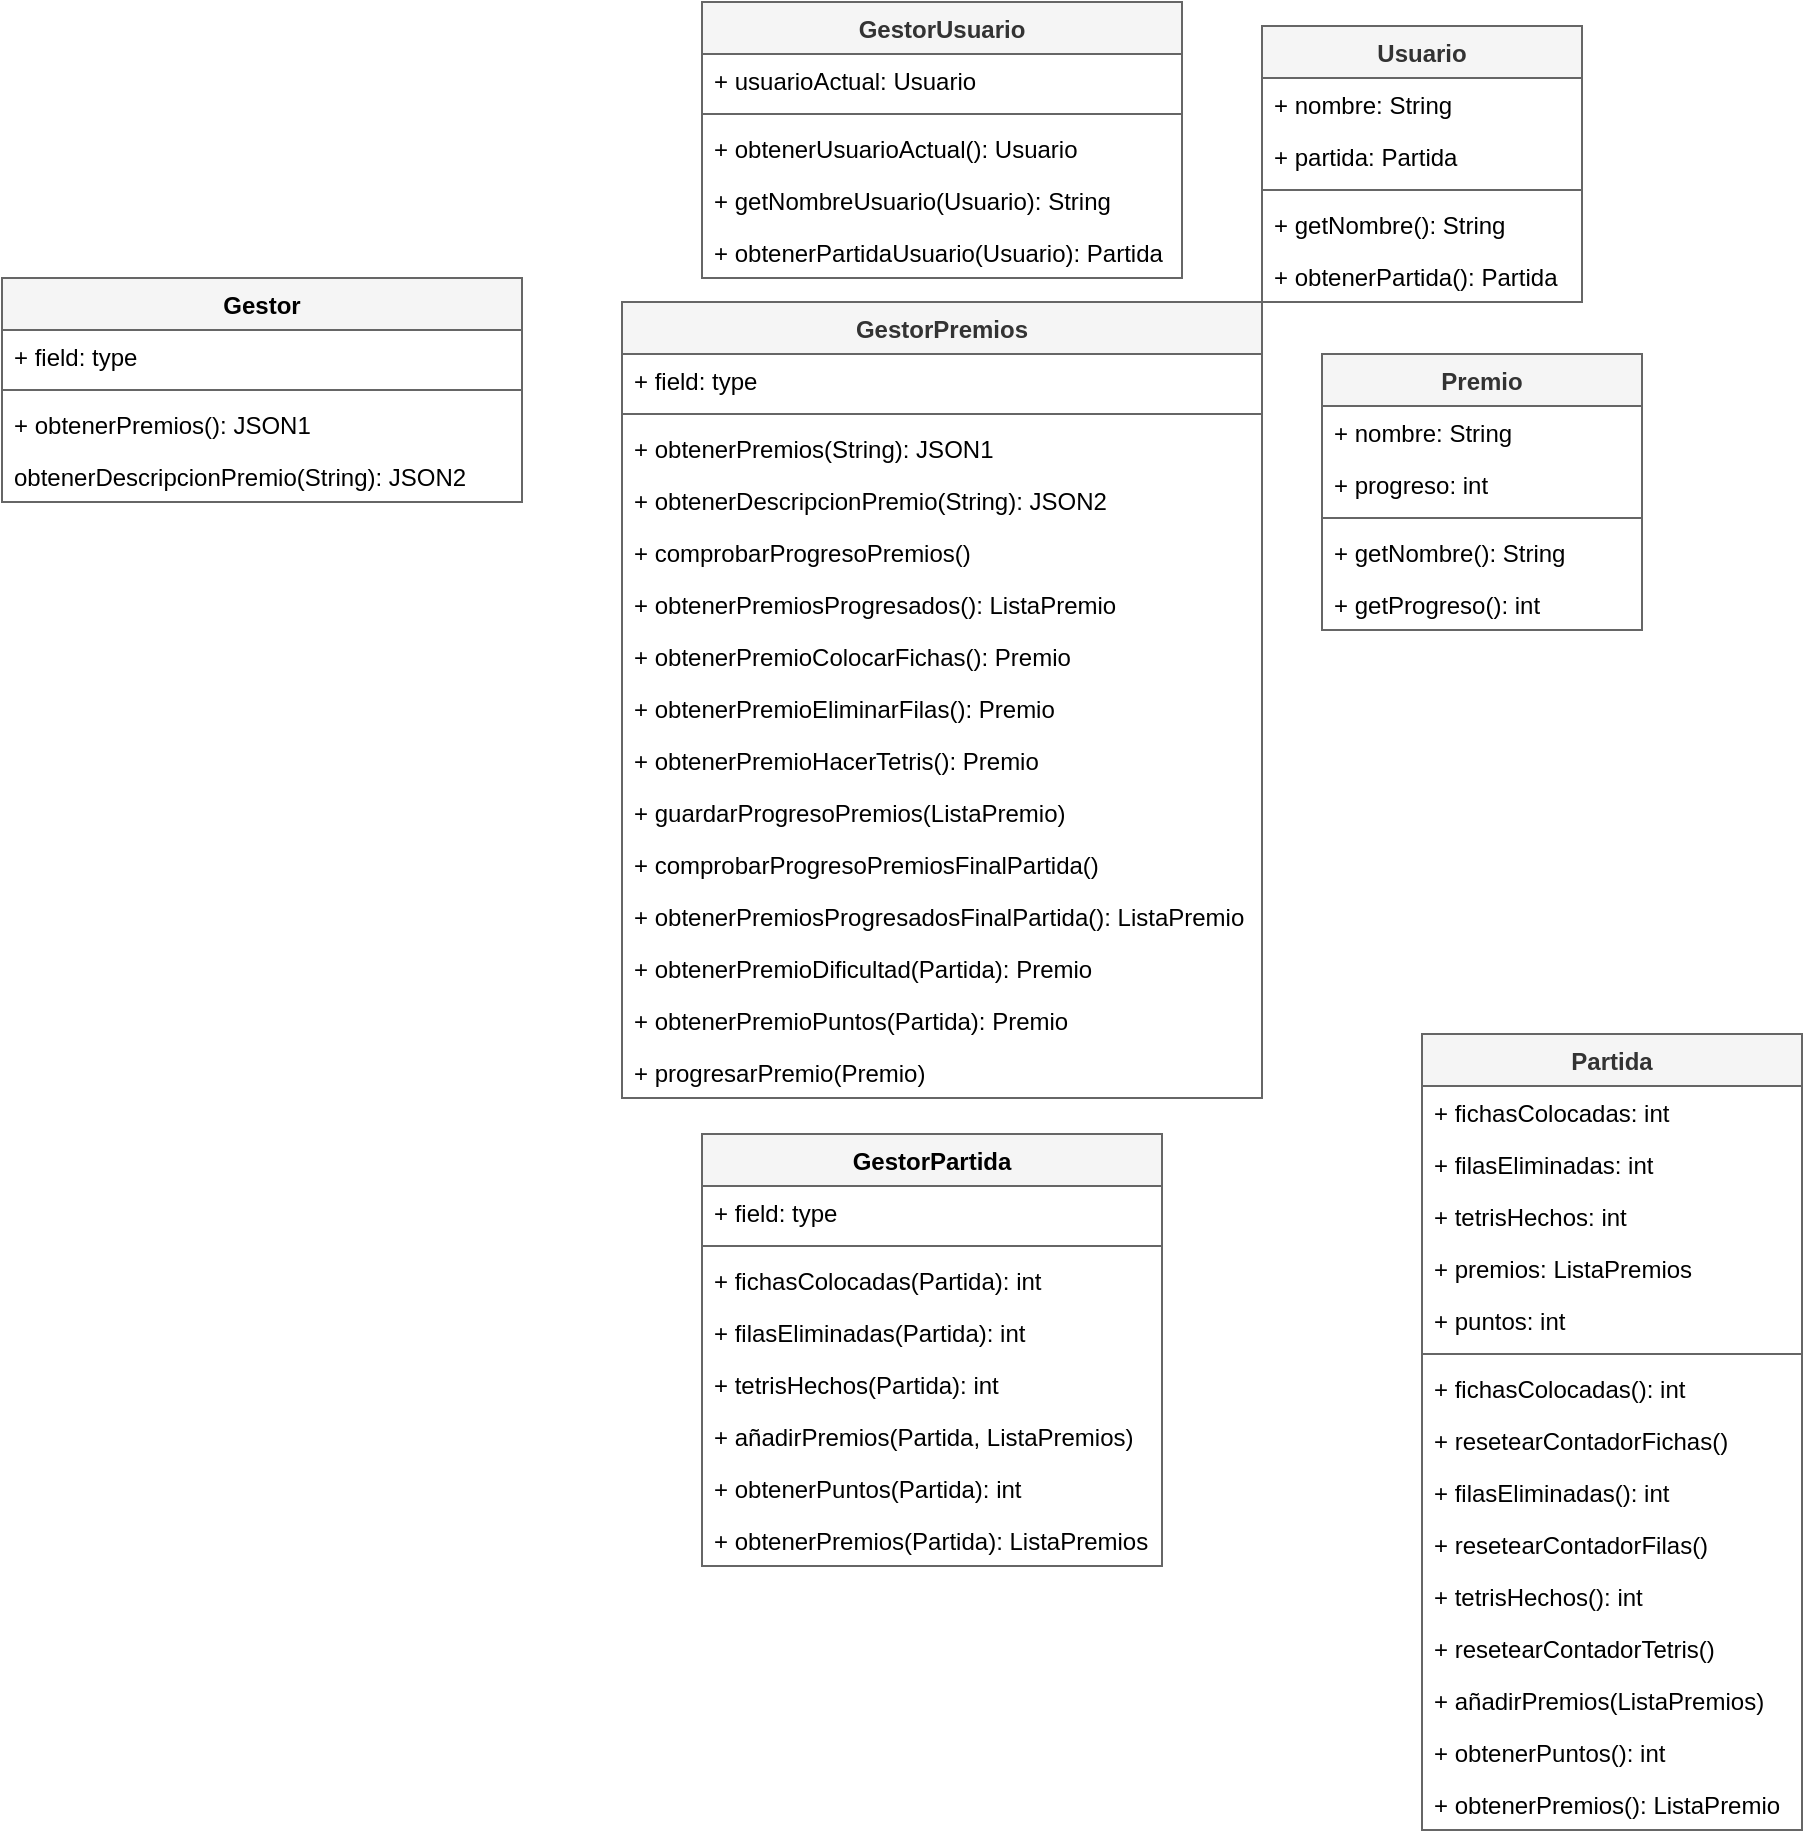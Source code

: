 <mxfile>
    <diagram id="kVLucfayqaf7nJb4R1x6" name="Page-1">
        <mxGraphModel dx="1286" dy="867" grid="1" gridSize="10" guides="1" tooltips="1" connect="1" arrows="1" fold="1" page="1" pageScale="1" pageWidth="850" pageHeight="1100" background="#FFFFFF" math="0" shadow="0">
            <root>
                <mxCell id="0"/>
                <mxCell id="1" parent="0"/>
                <mxCell id="2" value="Usuario" style="swimlane;fontStyle=1;align=center;verticalAlign=top;childLayout=stackLayout;horizontal=1;startSize=26;horizontalStack=0;resizeParent=1;resizeParentMax=0;resizeLast=0;collapsible=1;marginBottom=0;fillColor=#f5f5f5;fontColor=#333333;strokeColor=#666666;" vertex="1" parent="1">
                    <mxGeometry x="470" y="136" width="160" height="138" as="geometry"/>
                </mxCell>
                <mxCell id="3" value="+ nombre: String" style="text;strokeColor=none;fillColor=none;align=left;verticalAlign=top;spacingLeft=4;spacingRight=4;overflow=hidden;rotatable=0;points=[[0,0.5],[1,0.5]];portConstraint=eastwest;fontColor=#000000;" vertex="1" parent="2">
                    <mxGeometry y="26" width="160" height="26" as="geometry"/>
                </mxCell>
                <mxCell id="58" value="+ partida: Partida" style="text;strokeColor=none;fillColor=none;align=left;verticalAlign=top;spacingLeft=4;spacingRight=4;overflow=hidden;rotatable=0;points=[[0,0.5],[1,0.5]];portConstraint=eastwest;fontColor=#000000;" vertex="1" parent="2">
                    <mxGeometry y="52" width="160" height="26" as="geometry"/>
                </mxCell>
                <mxCell id="4" value="" style="line;strokeWidth=1;fillColor=#f5f5f5;align=left;verticalAlign=middle;spacingTop=-1;spacingLeft=3;spacingRight=3;rotatable=0;labelPosition=right;points=[];portConstraint=eastwest;fontColor=#333333;strokeColor=#666666;" vertex="1" parent="2">
                    <mxGeometry y="78" width="160" height="8" as="geometry"/>
                </mxCell>
                <mxCell id="5" value="+ getNombre(): String" style="text;strokeColor=none;fillColor=none;align=left;verticalAlign=top;spacingLeft=4;spacingRight=4;overflow=hidden;rotatable=0;points=[[0,0.5],[1,0.5]];portConstraint=eastwest;fontColor=#000000;" vertex="1" parent="2">
                    <mxGeometry y="86" width="160" height="26" as="geometry"/>
                </mxCell>
                <mxCell id="57" value="+ obtenerPartida(): Partida" style="text;strokeColor=none;fillColor=none;align=left;verticalAlign=top;spacingLeft=4;spacingRight=4;overflow=hidden;rotatable=0;points=[[0,0.5],[1,0.5]];portConstraint=eastwest;fontColor=#000000;" vertex="1" parent="2">
                    <mxGeometry y="112" width="160" height="26" as="geometry"/>
                </mxCell>
                <mxCell id="6" value="GestorUsuario" style="swimlane;fontStyle=1;align=center;verticalAlign=top;childLayout=stackLayout;horizontal=1;startSize=26;horizontalStack=0;resizeParent=1;resizeParentMax=0;resizeLast=0;collapsible=1;marginBottom=0;fillColor=#f5f5f5;fontColor=#333333;strokeColor=#666666;" vertex="1" parent="1">
                    <mxGeometry x="190" y="124" width="240" height="138" as="geometry"/>
                </mxCell>
                <mxCell id="7" value="+ usuarioActual: Usuario" style="text;strokeColor=none;fillColor=none;align=left;verticalAlign=top;spacingLeft=4;spacingRight=4;overflow=hidden;rotatable=0;points=[[0,0.5],[1,0.5]];portConstraint=eastwest;fontColor=#000000;" vertex="1" parent="6">
                    <mxGeometry y="26" width="240" height="26" as="geometry"/>
                </mxCell>
                <mxCell id="8" value="" style="line;strokeWidth=1;fillColor=#f5f5f5;align=left;verticalAlign=middle;spacingTop=-1;spacingLeft=3;spacingRight=3;rotatable=0;labelPosition=right;points=[];portConstraint=eastwest;fontColor=#333333;strokeColor=#666666;" vertex="1" parent="6">
                    <mxGeometry y="52" width="240" height="8" as="geometry"/>
                </mxCell>
                <mxCell id="9" value="+ obtenerUsuarioActual(): Usuario" style="text;strokeColor=none;fillColor=none;align=left;verticalAlign=top;spacingLeft=4;spacingRight=4;overflow=hidden;rotatable=0;points=[[0,0.5],[1,0.5]];portConstraint=eastwest;fontColor=#000000;" vertex="1" parent="6">
                    <mxGeometry y="60" width="240" height="26" as="geometry"/>
                </mxCell>
                <mxCell id="48" value="+ getNombreUsuario(Usuario): String" style="text;strokeColor=none;fillColor=none;align=left;verticalAlign=top;spacingLeft=4;spacingRight=4;overflow=hidden;rotatable=0;points=[[0,0.5],[1,0.5]];portConstraint=eastwest;fontColor=#000000;" vertex="1" parent="6">
                    <mxGeometry y="86" width="240" height="26" as="geometry"/>
                </mxCell>
                <mxCell id="50" value="+ obtenerPartidaUsuario(Usuario): Partida" style="text;strokeColor=none;fillColor=none;align=left;verticalAlign=top;spacingLeft=4;spacingRight=4;overflow=hidden;rotatable=0;points=[[0,0.5],[1,0.5]];portConstraint=eastwest;fontColor=#000000;" vertex="1" parent="6">
                    <mxGeometry y="112" width="240" height="26" as="geometry"/>
                </mxCell>
                <mxCell id="10" value="Gestor" style="swimlane;fontStyle=1;align=center;verticalAlign=top;childLayout=stackLayout;horizontal=1;startSize=26;horizontalStack=0;resizeParent=1;resizeParentMax=0;resizeLast=0;collapsible=1;marginBottom=0;fillColor=#f5f5f5;fontColor=#000000;strokeColor=#666666;" vertex="1" parent="1">
                    <mxGeometry x="-160" y="262" width="260" height="112" as="geometry"/>
                </mxCell>
                <mxCell id="11" value="+ field: type" style="text;strokeColor=none;fillColor=none;align=left;verticalAlign=top;spacingLeft=4;spacingRight=4;overflow=hidden;rotatable=0;points=[[0,0.5],[1,0.5]];portConstraint=eastwest;fontColor=#000000;" vertex="1" parent="10">
                    <mxGeometry y="26" width="260" height="26" as="geometry"/>
                </mxCell>
                <mxCell id="12" value="" style="line;strokeWidth=1;fillColor=#f5f5f5;align=left;verticalAlign=middle;spacingTop=-1;spacingLeft=3;spacingRight=3;rotatable=0;labelPosition=right;points=[];portConstraint=eastwest;fontColor=#333333;strokeColor=#666666;" vertex="1" parent="10">
                    <mxGeometry y="52" width="260" height="8" as="geometry"/>
                </mxCell>
                <mxCell id="13" value="+ obtenerPremios(): JSON1" style="text;strokeColor=none;fillColor=none;align=left;verticalAlign=top;spacingLeft=4;spacingRight=4;overflow=hidden;rotatable=0;points=[[0,0.5],[1,0.5]];portConstraint=eastwest;fontColor=#000000;" vertex="1" parent="10">
                    <mxGeometry y="60" width="260" height="26" as="geometry"/>
                </mxCell>
                <mxCell id="49" value="obtenerDescripcionPremio(String): JSON2" style="text;strokeColor=none;fillColor=none;align=left;verticalAlign=top;spacingLeft=4;spacingRight=4;overflow=hidden;rotatable=0;points=[[0,0.5],[1,0.5]];portConstraint=eastwest;fontColor=#000000;" vertex="1" parent="10">
                    <mxGeometry y="86" width="260" height="26" as="geometry"/>
                </mxCell>
                <mxCell id="14" value="GestorPremios" style="swimlane;fontStyle=1;align=center;verticalAlign=top;childLayout=stackLayout;horizontal=1;startSize=26;horizontalStack=0;resizeParent=1;resizeParentMax=0;resizeLast=0;collapsible=1;marginBottom=0;fillColor=#f5f5f5;fontColor=#333333;strokeColor=#666666;" vertex="1" parent="1">
                    <mxGeometry x="150" y="274" width="320" height="398" as="geometry"/>
                </mxCell>
                <mxCell id="15" value="+ field: type" style="text;strokeColor=none;fillColor=none;align=left;verticalAlign=top;spacingLeft=4;spacingRight=4;overflow=hidden;rotatable=0;points=[[0,0.5],[1,0.5]];portConstraint=eastwest;fontColor=#000000;" vertex="1" parent="14">
                    <mxGeometry y="26" width="320" height="26" as="geometry"/>
                </mxCell>
                <mxCell id="16" value="" style="line;strokeWidth=1;fillColor=#f5f5f5;align=left;verticalAlign=middle;spacingTop=-1;spacingLeft=3;spacingRight=3;rotatable=0;labelPosition=right;points=[];portConstraint=eastwest;fontColor=#333333;strokeColor=#666666;" vertex="1" parent="14">
                    <mxGeometry y="52" width="320" height="8" as="geometry"/>
                </mxCell>
                <mxCell id="17" value="+ obtenerPremios(String): JSON1" style="text;strokeColor=none;fillColor=none;align=left;verticalAlign=top;spacingLeft=4;spacingRight=4;overflow=hidden;rotatable=0;points=[[0,0.5],[1,0.5]];portConstraint=eastwest;fontColor=#000000;" vertex="1" parent="14">
                    <mxGeometry y="60" width="320" height="26" as="geometry"/>
                </mxCell>
                <mxCell id="51" value="+ obtenerDescripcionPremio(String): JSON2" style="text;strokeColor=none;fillColor=none;align=left;verticalAlign=top;spacingLeft=4;spacingRight=4;overflow=hidden;rotatable=0;points=[[0,0.5],[1,0.5]];portConstraint=eastwest;fontColor=#000000;" vertex="1" parent="14">
                    <mxGeometry y="86" width="320" height="26" as="geometry"/>
                </mxCell>
                <mxCell id="52" value="+ comprobarProgresoPremios()" style="text;strokeColor=none;fillColor=none;align=left;verticalAlign=top;spacingLeft=4;spacingRight=4;overflow=hidden;rotatable=0;points=[[0,0.5],[1,0.5]];portConstraint=eastwest;fontColor=#000000;" vertex="1" parent="14">
                    <mxGeometry y="112" width="320" height="26" as="geometry"/>
                </mxCell>
                <mxCell id="53" value="+ obtenerPremiosProgresados(): ListaPremio" style="text;strokeColor=none;fillColor=none;align=left;verticalAlign=top;spacingLeft=4;spacingRight=4;overflow=hidden;rotatable=0;points=[[0,0.5],[1,0.5]];portConstraint=eastwest;fontColor=#000000;" vertex="1" parent="14">
                    <mxGeometry y="138" width="320" height="26" as="geometry"/>
                </mxCell>
                <mxCell id="83" value="+ obtenerPremioColocarFichas(): Premio" style="text;strokeColor=none;fillColor=none;align=left;verticalAlign=top;spacingLeft=4;spacingRight=4;overflow=hidden;rotatable=0;points=[[0,0.5],[1,0.5]];portConstraint=eastwest;fontColor=#000000;" vertex="1" parent="14">
                    <mxGeometry y="164" width="320" height="26" as="geometry"/>
                </mxCell>
                <mxCell id="56" value="+ obtenerPremioEliminarFilas(): Premio" style="text;strokeColor=none;fillColor=none;align=left;verticalAlign=top;spacingLeft=4;spacingRight=4;overflow=hidden;rotatable=0;points=[[0,0.5],[1,0.5]];portConstraint=eastwest;fontColor=#000000;" vertex="1" parent="14">
                    <mxGeometry y="190" width="320" height="26" as="geometry"/>
                </mxCell>
                <mxCell id="55" value="+ obtenerPremioHacerTetris(): Premio" style="text;strokeColor=none;fillColor=none;align=left;verticalAlign=top;spacingLeft=4;spacingRight=4;overflow=hidden;rotatable=0;points=[[0,0.5],[1,0.5]];portConstraint=eastwest;fontColor=#000000;" vertex="1" parent="14">
                    <mxGeometry y="216" width="320" height="26" as="geometry"/>
                </mxCell>
                <mxCell id="54" value="+ guardarProgresoPremios(ListaPremio)" style="text;strokeColor=none;fillColor=none;align=left;verticalAlign=top;spacingLeft=4;spacingRight=4;overflow=hidden;rotatable=0;points=[[0,0.5],[1,0.5]];portConstraint=eastwest;fontColor=#000000;" vertex="1" parent="14">
                    <mxGeometry y="242" width="320" height="26" as="geometry"/>
                </mxCell>
                <mxCell id="71" value="+ comprobarProgresoPremiosFinalPartida()" style="text;strokeColor=none;fillColor=none;align=left;verticalAlign=top;spacingLeft=4;spacingRight=4;overflow=hidden;rotatable=0;points=[[0,0.5],[1,0.5]];portConstraint=eastwest;fontColor=#000000;" vertex="1" parent="14">
                    <mxGeometry y="268" width="320" height="26" as="geometry"/>
                </mxCell>
                <mxCell id="72" value="+ obtenerPremiosProgresadosFinalPartida(): ListaPremio" style="text;strokeColor=none;fillColor=none;align=left;verticalAlign=top;spacingLeft=4;spacingRight=4;overflow=hidden;rotatable=0;points=[[0,0.5],[1,0.5]];portConstraint=eastwest;fontColor=#000000;" vertex="1" parent="14">
                    <mxGeometry y="294" width="320" height="26" as="geometry"/>
                </mxCell>
                <mxCell id="73" value="+ obtenerPremioDificultad(Partida): Premio" style="text;strokeColor=none;fillColor=none;align=left;verticalAlign=top;spacingLeft=4;spacingRight=4;overflow=hidden;rotatable=0;points=[[0,0.5],[1,0.5]];portConstraint=eastwest;fontColor=#000000;" vertex="1" parent="14">
                    <mxGeometry y="320" width="320" height="26" as="geometry"/>
                </mxCell>
                <mxCell id="77" value="+ obtenerPremioPuntos(Partida): Premio" style="text;strokeColor=none;fillColor=none;align=left;verticalAlign=top;spacingLeft=4;spacingRight=4;overflow=hidden;rotatable=0;points=[[0,0.5],[1,0.5]];portConstraint=eastwest;fontColor=#000000;" vertex="1" parent="14">
                    <mxGeometry y="346" width="320" height="26" as="geometry"/>
                </mxCell>
                <mxCell id="80" value="+ progresarPremio(Premio)" style="text;strokeColor=none;fillColor=none;align=left;verticalAlign=top;spacingLeft=4;spacingRight=4;overflow=hidden;rotatable=0;points=[[0,0.5],[1,0.5]];portConstraint=eastwest;fontColor=#000000;" vertex="1" parent="14">
                    <mxGeometry y="372" width="320" height="26" as="geometry"/>
                </mxCell>
                <mxCell id="34" value="Partida" style="swimlane;fontStyle=1;align=center;verticalAlign=top;childLayout=stackLayout;horizontal=1;startSize=26;horizontalStack=0;resizeParent=1;resizeParentMax=0;resizeLast=0;collapsible=1;marginBottom=0;fillColor=#f5f5f5;fontColor=#333333;strokeColor=#666666;" vertex="1" parent="1">
                    <mxGeometry x="550" y="640" width="190" height="398" as="geometry"/>
                </mxCell>
                <mxCell id="35" value="+ fichasColocadas: int" style="text;strokeColor=none;fillColor=none;align=left;verticalAlign=top;spacingLeft=4;spacingRight=4;overflow=hidden;rotatable=0;points=[[0,0.5],[1,0.5]];portConstraint=eastwest;fontColor=#000000;" vertex="1" parent="34">
                    <mxGeometry y="26" width="190" height="26" as="geometry"/>
                </mxCell>
                <mxCell id="63" value="+ filasEliminadas: int" style="text;strokeColor=none;fillColor=none;align=left;verticalAlign=top;spacingLeft=4;spacingRight=4;overflow=hidden;rotatable=0;points=[[0,0.5],[1,0.5]];portConstraint=eastwest;fontColor=#000000;" vertex="1" parent="34">
                    <mxGeometry y="52" width="190" height="26" as="geometry"/>
                </mxCell>
                <mxCell id="62" value="+ tetrisHechos: int" style="text;strokeColor=none;fillColor=none;align=left;verticalAlign=top;spacingLeft=4;spacingRight=4;overflow=hidden;rotatable=0;points=[[0,0.5],[1,0.5]];portConstraint=eastwest;fontColor=#000000;" vertex="1" parent="34">
                    <mxGeometry y="78" width="190" height="26" as="geometry"/>
                </mxCell>
                <mxCell id="70" value="+ premios: ListaPremios" style="text;strokeColor=none;fillColor=none;align=left;verticalAlign=top;spacingLeft=4;spacingRight=4;overflow=hidden;rotatable=0;points=[[0,0.5],[1,0.5]];portConstraint=eastwest;fontColor=#000000;" vertex="1" parent="34">
                    <mxGeometry y="104" width="190" height="26" as="geometry"/>
                </mxCell>
                <mxCell id="76" value="+ puntos: int" style="text;strokeColor=none;fillColor=none;align=left;verticalAlign=top;spacingLeft=4;spacingRight=4;overflow=hidden;rotatable=0;points=[[0,0.5],[1,0.5]];portConstraint=eastwest;fontColor=#000000;" vertex="1" parent="34">
                    <mxGeometry y="130" width="190" height="26" as="geometry"/>
                </mxCell>
                <mxCell id="36" value="" style="line;strokeWidth=1;fillColor=#f5f5f5;align=left;verticalAlign=middle;spacingTop=-1;spacingLeft=3;spacingRight=3;rotatable=0;labelPosition=right;points=[];portConstraint=eastwest;fontColor=#333333;strokeColor=#666666;" vertex="1" parent="34">
                    <mxGeometry y="156" width="190" height="8" as="geometry"/>
                </mxCell>
                <mxCell id="37" value="+ fichasColocadas(): int" style="text;strokeColor=none;fillColor=none;align=left;verticalAlign=top;spacingLeft=4;spacingRight=4;overflow=hidden;rotatable=0;points=[[0,0.5],[1,0.5]];portConstraint=eastwest;fontColor=#000000;" vertex="1" parent="34">
                    <mxGeometry y="164" width="190" height="26" as="geometry"/>
                </mxCell>
                <mxCell id="61" value="+ resetearContadorFichas()" style="text;strokeColor=none;fillColor=none;align=left;verticalAlign=top;spacingLeft=4;spacingRight=4;overflow=hidden;rotatable=0;points=[[0,0.5],[1,0.5]];portConstraint=eastwest;fontColor=#000000;" vertex="1" parent="34">
                    <mxGeometry y="190" width="190" height="26" as="geometry"/>
                </mxCell>
                <mxCell id="60" value="+ filasEliminadas(): int" style="text;strokeColor=none;fillColor=none;align=left;verticalAlign=top;spacingLeft=4;spacingRight=4;overflow=hidden;rotatable=0;points=[[0,0.5],[1,0.5]];portConstraint=eastwest;fontColor=#000000;" vertex="1" parent="34">
                    <mxGeometry y="216" width="190" height="26" as="geometry"/>
                </mxCell>
                <mxCell id="59" value="+ resetearContadorFilas()" style="text;strokeColor=none;fillColor=none;align=left;verticalAlign=top;spacingLeft=4;spacingRight=4;overflow=hidden;rotatable=0;points=[[0,0.5],[1,0.5]];portConstraint=eastwest;fontColor=#000000;" vertex="1" parent="34">
                    <mxGeometry y="242" width="190" height="26" as="geometry"/>
                </mxCell>
                <mxCell id="65" value="+ tetrisHechos(): int" style="text;strokeColor=none;fillColor=none;align=left;verticalAlign=top;spacingLeft=4;spacingRight=4;overflow=hidden;rotatable=0;points=[[0,0.5],[1,0.5]];portConstraint=eastwest;fontColor=#000000;" vertex="1" parent="34">
                    <mxGeometry y="268" width="190" height="26" as="geometry"/>
                </mxCell>
                <mxCell id="64" value="+ resetearContadorTetris()" style="text;strokeColor=none;fillColor=none;align=left;verticalAlign=top;spacingLeft=4;spacingRight=4;overflow=hidden;rotatable=0;points=[[0,0.5],[1,0.5]];portConstraint=eastwest;fontColor=#000000;" vertex="1" parent="34">
                    <mxGeometry y="294" width="190" height="26" as="geometry"/>
                </mxCell>
                <mxCell id="69" value="+ añadirPremios(ListaPremios)" style="text;strokeColor=none;fillColor=none;align=left;verticalAlign=top;spacingLeft=4;spacingRight=4;overflow=hidden;rotatable=0;points=[[0,0.5],[1,0.5]];portConstraint=eastwest;fontColor=#000000;" vertex="1" parent="34">
                    <mxGeometry y="320" width="190" height="26" as="geometry"/>
                </mxCell>
                <mxCell id="75" value="+ obtenerPuntos(): int" style="text;strokeColor=none;fillColor=none;align=left;verticalAlign=top;spacingLeft=4;spacingRight=4;overflow=hidden;rotatable=0;points=[[0,0.5],[1,0.5]];portConstraint=eastwest;fontColor=#000000;" vertex="1" parent="34">
                    <mxGeometry y="346" width="190" height="26" as="geometry"/>
                </mxCell>
                <mxCell id="79" value="+ obtenerPremios(): ListaPremio" style="text;strokeColor=none;fillColor=none;align=left;verticalAlign=top;spacingLeft=4;spacingRight=4;overflow=hidden;rotatable=0;points=[[0,0.5],[1,0.5]];portConstraint=eastwest;fontColor=#000000;" vertex="1" parent="34">
                    <mxGeometry y="372" width="190" height="26" as="geometry"/>
                </mxCell>
                <mxCell id="38" value="Premio" style="swimlane;fontStyle=1;align=center;verticalAlign=top;childLayout=stackLayout;horizontal=1;startSize=26;horizontalStack=0;resizeParent=1;resizeParentMax=0;resizeLast=0;collapsible=1;marginBottom=0;fillColor=#f5f5f5;fontColor=#333333;strokeColor=#666666;" vertex="1" parent="1">
                    <mxGeometry x="500" y="300" width="160" height="138" as="geometry"/>
                </mxCell>
                <mxCell id="39" value="+ nombre: String" style="text;strokeColor=none;fillColor=none;align=left;verticalAlign=top;spacingLeft=4;spacingRight=4;overflow=hidden;rotatable=0;points=[[0,0.5],[1,0.5]];portConstraint=eastwest;fontColor=#000000;" vertex="1" parent="38">
                    <mxGeometry y="26" width="160" height="26" as="geometry"/>
                </mxCell>
                <mxCell id="82" value="+ progreso: int" style="text;strokeColor=none;fillColor=none;align=left;verticalAlign=top;spacingLeft=4;spacingRight=4;overflow=hidden;rotatable=0;points=[[0,0.5],[1,0.5]];portConstraint=eastwest;fontColor=#000000;" vertex="1" parent="38">
                    <mxGeometry y="52" width="160" height="26" as="geometry"/>
                </mxCell>
                <mxCell id="40" value="" style="line;strokeWidth=1;fillColor=#f5f5f5;align=left;verticalAlign=middle;spacingTop=-1;spacingLeft=3;spacingRight=3;rotatable=0;labelPosition=right;points=[];portConstraint=eastwest;fontColor=#333333;strokeColor=#666666;" vertex="1" parent="38">
                    <mxGeometry y="78" width="160" height="8" as="geometry"/>
                </mxCell>
                <mxCell id="41" value="+ getNombre(): String" style="text;strokeColor=none;fillColor=none;align=left;verticalAlign=top;spacingLeft=4;spacingRight=4;overflow=hidden;rotatable=0;points=[[0,0.5],[1,0.5]];portConstraint=eastwest;fontColor=#000000;" vertex="1" parent="38">
                    <mxGeometry y="86" width="160" height="26" as="geometry"/>
                </mxCell>
                <mxCell id="81" value="+ getProgreso(): int" style="text;strokeColor=none;fillColor=none;align=left;verticalAlign=top;spacingLeft=4;spacingRight=4;overflow=hidden;rotatable=0;points=[[0,0.5],[1,0.5]];portConstraint=eastwest;fontColor=#000000;" vertex="1" parent="38">
                    <mxGeometry y="112" width="160" height="26" as="geometry"/>
                </mxCell>
                <mxCell id="43" value="GestorPartida" style="swimlane;fontStyle=1;align=center;verticalAlign=top;childLayout=stackLayout;horizontal=1;startSize=26;horizontalStack=0;resizeParent=1;resizeParentMax=0;resizeLast=0;collapsible=1;marginBottom=0;fillColor=#f5f5f5;fontColor=#000000;strokeColor=#666666;" vertex="1" parent="1">
                    <mxGeometry x="190" y="690" width="230" height="216" as="geometry"/>
                </mxCell>
                <mxCell id="44" value="+ field: type" style="text;strokeColor=none;fillColor=none;align=left;verticalAlign=top;spacingLeft=4;spacingRight=4;overflow=hidden;rotatable=0;points=[[0,0.5],[1,0.5]];portConstraint=eastwest;fontColor=#000000;" vertex="1" parent="43">
                    <mxGeometry y="26" width="230" height="26" as="geometry"/>
                </mxCell>
                <mxCell id="45" value="" style="line;strokeWidth=1;fillColor=#f5f5f5;align=left;verticalAlign=middle;spacingTop=-1;spacingLeft=3;spacingRight=3;rotatable=0;labelPosition=right;points=[];portConstraint=eastwest;fontColor=#333333;strokeColor=#666666;" vertex="1" parent="43">
                    <mxGeometry y="52" width="230" height="8" as="geometry"/>
                </mxCell>
                <mxCell id="46" value="+ fichasColocadas(Partida): int" style="text;strokeColor=none;fillColor=none;align=left;verticalAlign=top;spacingLeft=4;spacingRight=4;overflow=hidden;rotatable=0;points=[[0,0.5],[1,0.5]];portConstraint=eastwest;fontColor=#000000;" vertex="1" parent="43">
                    <mxGeometry y="60" width="230" height="26" as="geometry"/>
                </mxCell>
                <mxCell id="67" value="+ filasEliminadas(Partida): int" style="text;strokeColor=none;fillColor=none;align=left;verticalAlign=top;spacingLeft=4;spacingRight=4;overflow=hidden;rotatable=0;points=[[0,0.5],[1,0.5]];portConstraint=eastwest;fontColor=#000000;" vertex="1" parent="43">
                    <mxGeometry y="86" width="230" height="26" as="geometry"/>
                </mxCell>
                <mxCell id="66" value="+ tetrisHechos(Partida): int" style="text;strokeColor=none;fillColor=none;align=left;verticalAlign=top;spacingLeft=4;spacingRight=4;overflow=hidden;rotatable=0;points=[[0,0.5],[1,0.5]];portConstraint=eastwest;fontColor=#000000;" vertex="1" parent="43">
                    <mxGeometry y="112" width="230" height="26" as="geometry"/>
                </mxCell>
                <mxCell id="68" value="+ añadirPremios(Partida, ListaPremios)" style="text;strokeColor=none;fillColor=none;align=left;verticalAlign=top;spacingLeft=4;spacingRight=4;overflow=hidden;rotatable=0;points=[[0,0.5],[1,0.5]];portConstraint=eastwest;fontColor=#000000;" vertex="1" parent="43">
                    <mxGeometry y="138" width="230" height="26" as="geometry"/>
                </mxCell>
                <mxCell id="74" value="+ obtenerPuntos(Partida): int" style="text;strokeColor=none;fillColor=none;align=left;verticalAlign=top;spacingLeft=4;spacingRight=4;overflow=hidden;rotatable=0;points=[[0,0.5],[1,0.5]];portConstraint=eastwest;fontColor=#000000;" vertex="1" parent="43">
                    <mxGeometry y="164" width="230" height="26" as="geometry"/>
                </mxCell>
                <mxCell id="78" value="+ obtenerPremios(Partida): ListaPremios" style="text;strokeColor=none;fillColor=none;align=left;verticalAlign=top;spacingLeft=4;spacingRight=4;overflow=hidden;rotatable=0;points=[[0,0.5],[1,0.5]];portConstraint=eastwest;fontColor=#000000;" vertex="1" parent="43">
                    <mxGeometry y="190" width="230" height="26" as="geometry"/>
                </mxCell>
            </root>
        </mxGraphModel>
    </diagram>
</mxfile>